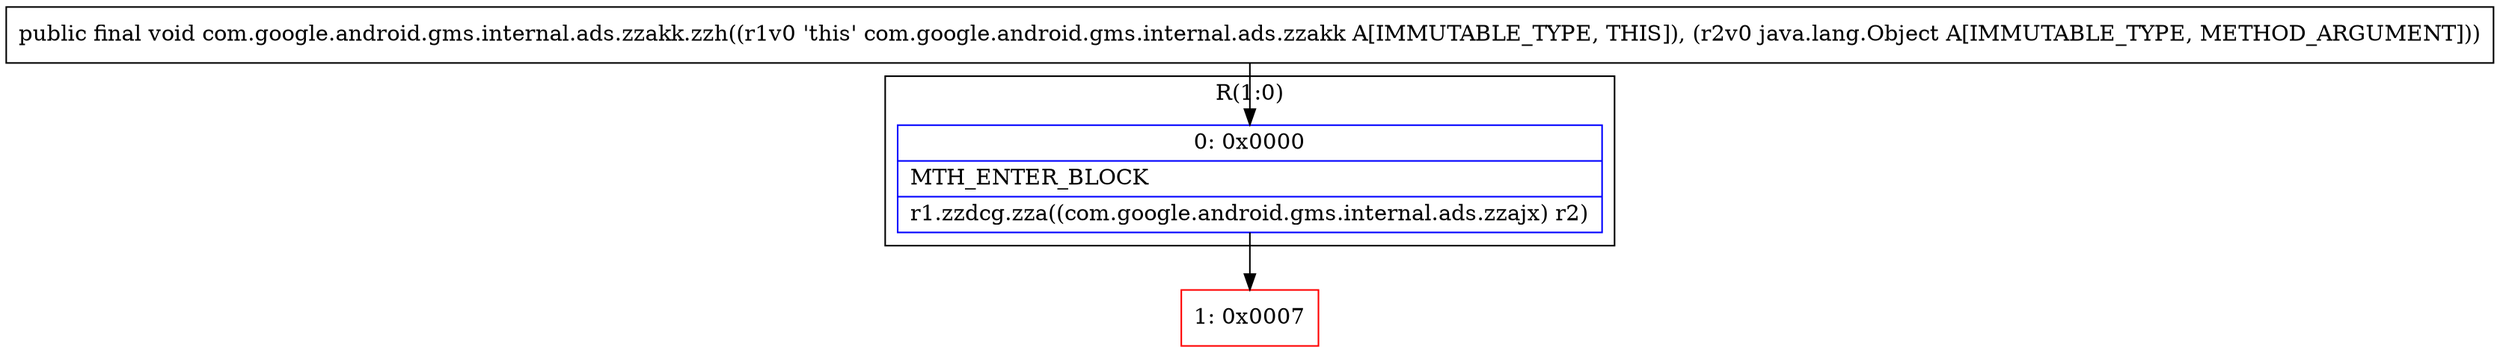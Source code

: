 digraph "CFG forcom.google.android.gms.internal.ads.zzakk.zzh(Ljava\/lang\/Object;)V" {
subgraph cluster_Region_725602031 {
label = "R(1:0)";
node [shape=record,color=blue];
Node_0 [shape=record,label="{0\:\ 0x0000|MTH_ENTER_BLOCK\l|r1.zzdcg.zza((com.google.android.gms.internal.ads.zzajx) r2)\l}"];
}
Node_1 [shape=record,color=red,label="{1\:\ 0x0007}"];
MethodNode[shape=record,label="{public final void com.google.android.gms.internal.ads.zzakk.zzh((r1v0 'this' com.google.android.gms.internal.ads.zzakk A[IMMUTABLE_TYPE, THIS]), (r2v0 java.lang.Object A[IMMUTABLE_TYPE, METHOD_ARGUMENT])) }"];
MethodNode -> Node_0;
Node_0 -> Node_1;
}

